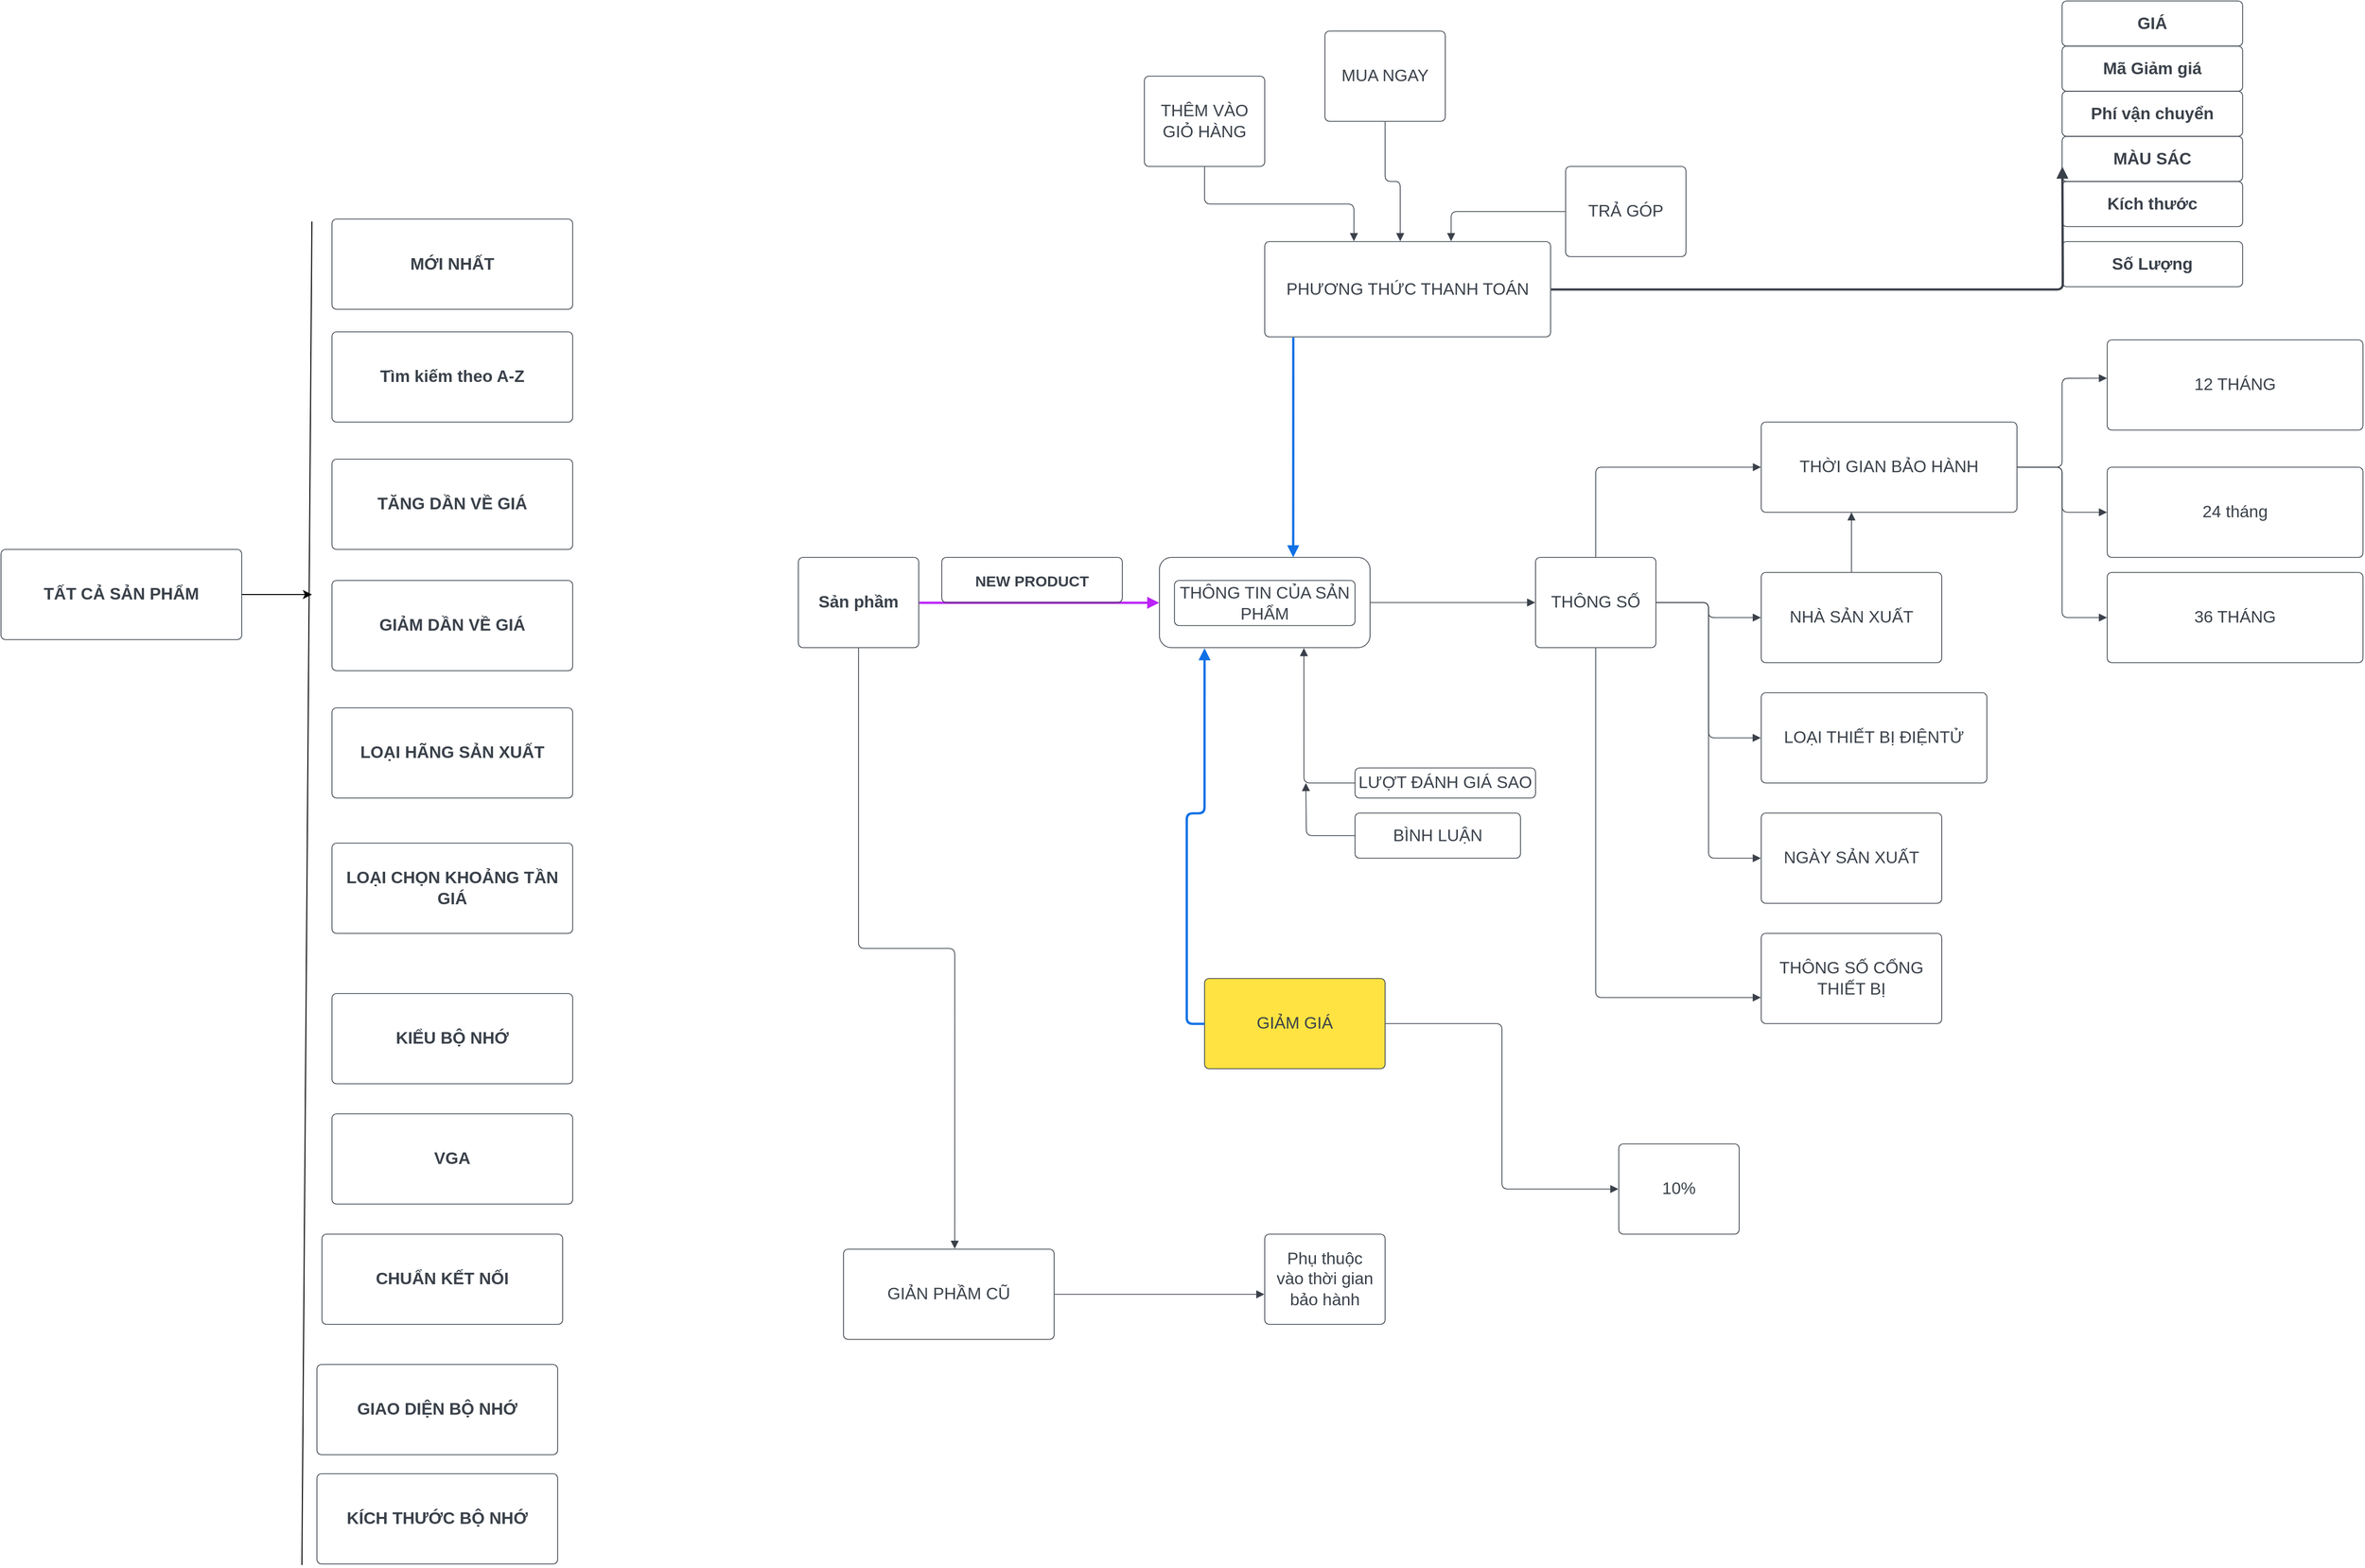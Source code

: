 <mxfile version="22.1.18" type="github">
  <diagram name="Trang-1" id="MmmzZIuUXuu7YskHqRJC">
    <mxGraphModel dx="2848" dy="1842" grid="1" gridSize="10" guides="1" tooltips="1" connect="1" arrows="1" fold="1" page="1" pageScale="1" pageWidth="827" pageHeight="1169" math="0" shadow="0">
      <root>
        <mxCell id="0" />
        <mxCell id="1" parent="0" />
        <mxCell id="G42wsVOKRgPWBoChznM7-1" value="Sản phầm " style="html=1;overflow=block;blockSpacing=1;whiteSpace=wrap;fontSize=16.7;fontColor=#3a414a;fontStyle=1;spacing=9;strokeColor=#3a414a;strokeOpacity=100;rounded=1;absoluteArcSize=1;arcSize=9;strokeWidth=0.8;lucidId=F.N5ltcEeY15;" vertex="1" parent="1">
          <mxGeometry x="-165" y="165" width="120" height="90" as="geometry" />
        </mxCell>
        <mxCell id="G42wsVOKRgPWBoChznM7-2" value="GIÁ" style="html=1;overflow=block;blockSpacing=1;whiteSpace=wrap;fontSize=16.7;fontColor=#3a414a;fontStyle=1;spacing=0;strokeColor=#3a414a;strokeOpacity=100;rounded=1;absoluteArcSize=1;arcSize=9;strokeWidth=0.8;fillColor=none;lucidId=t~N51EXIWfVv;" vertex="1" parent="1">
          <mxGeometry x="1095" y="-390" width="180" height="45" as="geometry" />
        </mxCell>
        <mxCell id="G42wsVOKRgPWBoChznM7-3" value="Mã Giảm giá" style="html=1;overflow=block;blockSpacing=1;whiteSpace=wrap;fontSize=16.7;fontColor=#3a414a;fontStyle=1;spacing=0;strokeColor=#3a414a;strokeOpacity=100;rounded=1;absoluteArcSize=1;arcSize=9;strokeWidth=0.8;fillColor=none;lucidId=H~N5eqtUuwN-;" vertex="1" parent="1">
          <mxGeometry x="1095" y="-345" width="180" height="45" as="geometry" />
        </mxCell>
        <mxCell id="G42wsVOKRgPWBoChznM7-4" value="Phí vận chuyển" style="html=1;overflow=block;blockSpacing=1;whiteSpace=wrap;fontSize=16.7;fontColor=#3a414a;fontStyle=1;spacing=0;strokeColor=#3a414a;strokeOpacity=100;rounded=1;absoluteArcSize=1;arcSize=9;strokeWidth=0.8;fillColor=none;lucidId=laO5GrrD3Fbe;" vertex="1" parent="1">
          <mxGeometry x="1095" y="-300" width="180" height="45" as="geometry" />
        </mxCell>
        <mxCell id="G42wsVOKRgPWBoChznM7-5" value="MÀU SÁC" style="html=1;overflow=block;blockSpacing=1;whiteSpace=wrap;fontSize=16.7;fontColor=#3a414a;fontStyle=1;spacing=0;strokeColor=#3a414a;strokeOpacity=100;rounded=1;absoluteArcSize=1;arcSize=9;strokeWidth=0.8;fillColor=none;lucidId=abO5jecZ3dn8;" vertex="1" parent="1">
          <mxGeometry x="1095" y="-255" width="180" height="45" as="geometry" />
        </mxCell>
        <mxCell id="G42wsVOKRgPWBoChznM7-6" value="Kích thước" style="html=1;overflow=block;blockSpacing=1;whiteSpace=wrap;fontSize=16.7;fontColor=#3a414a;fontStyle=1;spacing=0;strokeColor=#3a414a;strokeOpacity=100;rounded=1;absoluteArcSize=1;arcSize=9;strokeWidth=0.8;fillColor=none;lucidId=ObO5sFDSPw-3;" vertex="1" parent="1">
          <mxGeometry x="1095" y="-210" width="180" height="45" as="geometry" />
        </mxCell>
        <mxCell id="G42wsVOKRgPWBoChznM7-7" value="Số Lượng" style="html=1;overflow=block;blockSpacing=1;whiteSpace=wrap;fontSize=16.7;fontColor=#3a414a;fontStyle=1;spacing=0;strokeColor=#3a414a;strokeOpacity=100;rounded=1;absoluteArcSize=1;arcSize=9;strokeWidth=0.8;fillColor=none;lucidId=pcO5R1vDeerN;" vertex="1" parent="1">
          <mxGeometry x="1095" y="-150" width="180" height="45" as="geometry" />
        </mxCell>
        <mxCell id="G42wsVOKRgPWBoChznM7-8" value="" style="html=1;overflow=block;blockSpacing=1;whiteSpace=wrap;rounded=1;absoluteArcSize=1;arcSize=24;container=1;pointerEvents=0;collapsible=0;recursiveResize=0;fontSize=13;spacing=0;strokeColor=#3a414a;strokeOpacity=100;fillOpacity=0;fillColor=#000000;strokeWidth=0.8;lucidId=1dO5ZnuguXJF;" vertex="1" parent="1">
          <mxGeometry x="195" y="165" width="210" height="90" as="geometry" />
        </mxCell>
        <mxCell id="G42wsVOKRgPWBoChznM7-9" value="THÔNG TIN CỦA SẢN PHẨM " style="html=1;overflow=block;blockSpacing=1;whiteSpace=wrap;fontSize=16.7;fontColor=#3a414a;spacing=0;strokeColor=#3a414a;strokeOpacity=100;rounded=1;absoluteArcSize=1;arcSize=9;strokeWidth=0.8;fillColor=none;lucidId=ddO5sFIZJslE;" vertex="1" parent="G42wsVOKRgPWBoChznM7-8">
          <mxGeometry x="15" y="23" width="180" height="45" as="geometry" />
        </mxCell>
        <mxCell id="G42wsVOKRgPWBoChznM7-10" value="" style="html=1;jettySize=18;whiteSpace=wrap;fontSize=13;strokeColor=#ba23f6;strokeOpacity=100;strokeWidth=2.3;rounded=1;arcSize=12;edgeStyle=orthogonalEdgeStyle;startArrow=none;endArrow=block;endFill=1;exitX=1.003;exitY=0.5;exitPerimeter=0;entryX=-0.002;entryY=0.5;entryPerimeter=0;lucidId=ueO5m44-6Rg_;" edge="1" parent="1" source="G42wsVOKRgPWBoChznM7-1" target="G42wsVOKRgPWBoChznM7-8">
          <mxGeometry width="100" height="100" relative="1" as="geometry">
            <Array as="points" />
          </mxGeometry>
        </mxCell>
        <mxCell id="G42wsVOKRgPWBoChznM7-11" value="LƯỢT ĐÁNH GIÁ SAO " style="html=1;overflow=block;blockSpacing=1;whiteSpace=wrap;fontSize=16.7;fontColor=#3a414a;spacing=0;strokeColor=#3a414a;strokeOpacity=100;rounded=1;absoluteArcSize=1;arcSize=9;strokeWidth=0.8;fillColor=none;lucidId=MeO5oRLLRT7k;" vertex="1" parent="1">
          <mxGeometry x="390" y="375" width="180" height="30" as="geometry" />
        </mxCell>
        <mxCell id="G42wsVOKRgPWBoChznM7-12" value="" style="html=1;jettySize=18;whiteSpace=wrap;fontSize=13;strokeColor=#3a414a;strokeOpacity=100;strokeWidth=0.8;rounded=1;arcSize=12;edgeStyle=orthogonalEdgeStyle;startArrow=none;endArrow=block;endFill=1;exitX=0;exitY=0.5;exitPerimeter=0;entryX=0.686;entryY=1.004;entryPerimeter=0;lucidId=ffO510cknCt3;" edge="1" parent="1" source="G42wsVOKRgPWBoChznM7-11" target="G42wsVOKRgPWBoChznM7-8">
          <mxGeometry width="100" height="100" relative="1" as="geometry">
            <Array as="points">
              <mxPoint x="339" y="390" />
            </Array>
          </mxGeometry>
        </mxCell>
        <mxCell id="G42wsVOKRgPWBoChznM7-13" value="BÌNH LUẬN " style="html=1;overflow=block;blockSpacing=1;whiteSpace=wrap;fontSize=16.7;fontColor=#3a414a;spacing=0;strokeColor=#3a414a;strokeOpacity=100;rounded=1;absoluteArcSize=1;arcSize=9;strokeWidth=0.8;fillColor=none;lucidId=yfO5rZCk3MqH;" vertex="1" parent="1">
          <mxGeometry x="390" y="420" width="165" height="45" as="geometry" />
        </mxCell>
        <mxCell id="G42wsVOKRgPWBoChznM7-14" value="" style="html=1;jettySize=18;whiteSpace=wrap;fontSize=13;strokeColor=#3a414a;strokeOpacity=100;strokeWidth=0.8;rounded=1;arcSize=12;edgeStyle=orthogonalEdgeStyle;startArrow=none;endArrow=block;endFill=1;exitX=0;exitY=0.5;exitPerimeter=0;lucidId=VfO5k2b.BaTa;" edge="1" parent="1" source="G42wsVOKRgPWBoChznM7-13">
          <mxGeometry width="100" height="100" relative="1" as="geometry">
            <Array as="points" />
            <mxPoint x="341" y="390" as="targetPoint" />
          </mxGeometry>
        </mxCell>
        <mxCell id="G42wsVOKRgPWBoChznM7-15" value="PHƯƠNG THỨC  THANH TOÁN" style="html=1;overflow=block;blockSpacing=1;whiteSpace=wrap;fontSize=16.7;fontColor=#3a414a;spacing=9;strokeColor=#3a414a;strokeOpacity=100;rounded=1;absoluteArcSize=1;arcSize=9;strokeWidth=0.8;lucidId=xhO5o0tZXEey;" vertex="1" parent="1">
          <mxGeometry x="300" y="-150" width="285" height="95" as="geometry" />
        </mxCell>
        <mxCell id="G42wsVOKRgPWBoChznM7-16" value="TRẢ GÓP" style="html=1;overflow=block;blockSpacing=1;whiteSpace=wrap;fontSize=16.7;fontColor=#3a414a;spacing=9;strokeColor=#3a414a;strokeOpacity=100;rounded=1;absoluteArcSize=1;arcSize=9;strokeWidth=0.8;lucidId=VhO5sHiqhsto;" vertex="1" parent="1">
          <mxGeometry x="600" y="-225" width="120" height="90" as="geometry" />
        </mxCell>
        <mxCell id="G42wsVOKRgPWBoChznM7-17" value="" style="html=1;jettySize=18;whiteSpace=wrap;fontSize=13;strokeColor=#1071e5;strokeOpacity=100;strokeWidth=2.3;rounded=1;arcSize=12;edgeStyle=orthogonalEdgeStyle;startArrow=none;endArrow=block;endFill=1;exitX=0.099;exitY=1.004;exitPerimeter=0;entryX=0.634;entryY=-0.004;entryPerimeter=0;lucidId=fiO5uMmbPcEz;" edge="1" parent="1" source="G42wsVOKRgPWBoChznM7-15" target="G42wsVOKRgPWBoChznM7-8">
          <mxGeometry width="100" height="100" relative="1" as="geometry">
            <Array as="points" />
          </mxGeometry>
        </mxCell>
        <mxCell id="G42wsVOKRgPWBoChznM7-18" value="MUA NGAY " style="html=1;overflow=block;blockSpacing=1;whiteSpace=wrap;fontSize=16.7;fontColor=#3a414a;spacing=9;strokeColor=#3a414a;strokeOpacity=100;rounded=1;absoluteArcSize=1;arcSize=9;strokeWidth=0.8;lucidId=piO5.2V3FJyT;" vertex="1" parent="1">
          <mxGeometry x="360" y="-360" width="120" height="90" as="geometry" />
        </mxCell>
        <mxCell id="G42wsVOKRgPWBoChznM7-19" value="" style="html=1;jettySize=18;whiteSpace=wrap;fontSize=13;strokeColor=#3a414a;strokeOpacity=100;strokeWidth=0.8;rounded=1;arcSize=12;edgeStyle=orthogonalEdgeStyle;startArrow=none;endArrow=block;endFill=1;exitX=0.5;exitY=1.004;exitPerimeter=0;entryX=0.474;entryY=-0.004;entryPerimeter=0;lucidId=JiO5EZeBUFNw;" edge="1" parent="1" source="G42wsVOKRgPWBoChznM7-18" target="G42wsVOKRgPWBoChznM7-15">
          <mxGeometry width="100" height="100" relative="1" as="geometry">
            <Array as="points" />
          </mxGeometry>
        </mxCell>
        <mxCell id="G42wsVOKRgPWBoChznM7-20" value="" style="html=1;jettySize=18;whiteSpace=wrap;fontSize=13;strokeColor=#3a414a;strokeOpacity=100;strokeWidth=0.8;rounded=1;arcSize=12;edgeStyle=orthogonalEdgeStyle;startArrow=none;endArrow=block;endFill=1;exitX=-0.003;exitY=0.5;exitPerimeter=0;entryX=0.652;entryY=-0.004;entryPerimeter=0;lucidId=5iO5KK~Bbk-g;" edge="1" parent="1" source="G42wsVOKRgPWBoChznM7-16" target="G42wsVOKRgPWBoChznM7-15">
          <mxGeometry width="100" height="100" relative="1" as="geometry">
            <Array as="points" />
          </mxGeometry>
        </mxCell>
        <mxCell id="G42wsVOKRgPWBoChznM7-21" value="THÊM VÀO GIỎ HÀNG" style="html=1;overflow=block;blockSpacing=1;whiteSpace=wrap;fontSize=16.7;fontColor=#3a414a;spacing=9;strokeColor=#3a414a;strokeOpacity=100;rounded=1;absoluteArcSize=1;arcSize=9;strokeWidth=0.8;lucidId=8iO5TI0N_-Uh;" vertex="1" parent="1">
          <mxGeometry x="180" y="-315" width="120" height="90" as="geometry" />
        </mxCell>
        <mxCell id="G42wsVOKRgPWBoChznM7-22" value="" style="html=1;jettySize=18;whiteSpace=wrap;fontSize=13;strokeColor=#3a414a;strokeOpacity=100;strokeWidth=0.8;rounded=1;arcSize=12;edgeStyle=orthogonalEdgeStyle;startArrow=none;endArrow=block;endFill=1;exitX=0.5;exitY=1.004;exitPerimeter=0;entryX=0.312;entryY=-0.004;entryPerimeter=0;lucidId=ljO5_4eET3Eb;" edge="1" parent="1" source="G42wsVOKRgPWBoChznM7-21" target="G42wsVOKRgPWBoChznM7-15">
          <mxGeometry width="100" height="100" relative="1" as="geometry">
            <Array as="points" />
          </mxGeometry>
        </mxCell>
        <mxCell id="G42wsVOKRgPWBoChznM7-23" value="THÔNG SỐ" style="html=1;overflow=block;blockSpacing=1;whiteSpace=wrap;fontSize=16.7;fontColor=#3a414a;spacing=9;strokeColor=#3a414a;strokeOpacity=100;rounded=1;absoluteArcSize=1;arcSize=9;strokeWidth=0.8;lucidId=MjO5rGFUCGYo;" vertex="1" parent="1">
          <mxGeometry x="570" y="165" width="120" height="90" as="geometry" />
        </mxCell>
        <mxCell id="G42wsVOKRgPWBoChznM7-24" value="NHÀ SẢN XUẤT" style="html=1;overflow=block;blockSpacing=1;whiteSpace=wrap;fontSize=16.7;fontColor=#3a414a;spacing=9;strokeColor=#3a414a;strokeOpacity=100;rounded=1;absoluteArcSize=1;arcSize=9;strokeWidth=0.8;lucidId=7jO5J3plI676;" vertex="1" parent="1">
          <mxGeometry x="795" y="180" width="180" height="90" as="geometry" />
        </mxCell>
        <mxCell id="G42wsVOKRgPWBoChznM7-25" value="NGÀY SẢN XUẤT" style="html=1;overflow=block;blockSpacing=1;whiteSpace=wrap;fontSize=16.7;fontColor=#3a414a;spacing=9;strokeColor=#3a414a;strokeOpacity=100;rounded=1;absoluteArcSize=1;arcSize=9;strokeWidth=0.8;lucidId=kkO5Wc3MLKmm;" vertex="1" parent="1">
          <mxGeometry x="795" y="420" width="180" height="90" as="geometry" />
        </mxCell>
        <mxCell id="G42wsVOKRgPWBoChznM7-26" value="LOẠI THIẾT BỊ ĐIỆNTỬ" style="html=1;overflow=block;blockSpacing=1;whiteSpace=wrap;fontSize=16.7;fontColor=#3a414a;spacing=9;strokeColor=#3a414a;strokeOpacity=100;rounded=1;absoluteArcSize=1;arcSize=9;strokeWidth=0.8;lucidId=ykO5tFGt7K_K;" vertex="1" parent="1">
          <mxGeometry x="795" y="300" width="225" height="90" as="geometry" />
        </mxCell>
        <mxCell id="G42wsVOKRgPWBoChznM7-27" value="" style="html=1;jettySize=18;whiteSpace=wrap;fontSize=13;strokeColor=#3a414a;strokeOpacity=100;strokeWidth=0.8;rounded=1;arcSize=12;edgeStyle=orthogonalEdgeStyle;startArrow=none;endArrow=block;endFill=1;exitX=1.003;exitY=0.5;exitPerimeter=0;entryX=-0.002;entryY=0.5;entryPerimeter=0;lucidId=DlO5ayj0Fo.7;" edge="1" parent="1" source="G42wsVOKRgPWBoChznM7-23" target="G42wsVOKRgPWBoChznM7-25">
          <mxGeometry width="100" height="100" relative="1" as="geometry">
            <Array as="points" />
          </mxGeometry>
        </mxCell>
        <mxCell id="G42wsVOKRgPWBoChznM7-28" value="" style="html=1;jettySize=18;whiteSpace=wrap;fontSize=13;strokeColor=#3a414a;strokeOpacity=100;strokeWidth=0.8;rounded=1;arcSize=12;edgeStyle=orthogonalEdgeStyle;startArrow=none;endArrow=block;endFill=1;exitX=1.003;exitY=0.5;exitPerimeter=0;entryX=-0.002;entryY=0.5;entryPerimeter=0;lucidId=KlO5e.S35Tgh;" edge="1" parent="1" source="G42wsVOKRgPWBoChznM7-23" target="G42wsVOKRgPWBoChznM7-26">
          <mxGeometry width="100" height="100" relative="1" as="geometry">
            <Array as="points" />
          </mxGeometry>
        </mxCell>
        <mxCell id="G42wsVOKRgPWBoChznM7-29" value="" style="html=1;jettySize=18;whiteSpace=wrap;fontSize=13;strokeColor=#3a414a;strokeOpacity=100;strokeWidth=0.8;rounded=1;arcSize=12;edgeStyle=orthogonalEdgeStyle;startArrow=none;endArrow=block;endFill=1;exitX=1.003;exitY=0.5;exitPerimeter=0;entryX=-0.002;entryY=0.5;entryPerimeter=0;lucidId=MlO51eUDBbWl;" edge="1" parent="1" source="G42wsVOKRgPWBoChznM7-23" target="G42wsVOKRgPWBoChznM7-24">
          <mxGeometry width="100" height="100" relative="1" as="geometry">
            <Array as="points" />
          </mxGeometry>
        </mxCell>
        <mxCell id="G42wsVOKRgPWBoChznM7-30" value="THỜI GIAN BẢO HÀNH " style="html=1;overflow=block;blockSpacing=1;whiteSpace=wrap;fontSize=16.7;fontColor=#3a414a;spacing=9;strokeColor=#3a414a;strokeOpacity=100;rounded=1;absoluteArcSize=1;arcSize=9;strokeWidth=0.8;lucidId=9lO5Oiupm~x2;" vertex="1" parent="1">
          <mxGeometry x="795" y="30" width="255" height="90" as="geometry" />
        </mxCell>
        <mxCell id="G42wsVOKRgPWBoChznM7-31" value="12 THÁNG " style="html=1;overflow=block;blockSpacing=1;whiteSpace=wrap;fontSize=16.7;fontColor=#3a414a;spacing=9;strokeColor=#3a414a;strokeOpacity=100;rounded=1;absoluteArcSize=1;arcSize=9;strokeWidth=0.8;lucidId=wmO5tZsOzj.u;" vertex="1" parent="1">
          <mxGeometry x="1140" y="-52" width="255" height="90" as="geometry" />
        </mxCell>
        <mxCell id="G42wsVOKRgPWBoChznM7-32" value="24 tháng" style="html=1;overflow=block;blockSpacing=1;whiteSpace=wrap;fontSize=16.7;fontColor=#3a414a;spacing=9;strokeColor=#3a414a;strokeOpacity=100;rounded=1;absoluteArcSize=1;arcSize=9;strokeWidth=0.8;lucidId=JmO5hJ.SFiRZ;" vertex="1" parent="1">
          <mxGeometry x="1140" y="75" width="255" height="90" as="geometry" />
        </mxCell>
        <mxCell id="G42wsVOKRgPWBoChznM7-33" value="36 THÁNG" style="html=1;overflow=block;blockSpacing=1;whiteSpace=wrap;fontSize=16.7;fontColor=#3a414a;spacing=9;strokeColor=#3a414a;strokeOpacity=100;rounded=1;absoluteArcSize=1;arcSize=9;strokeWidth=0.8;lucidId=WmO5G08tkA8-;" vertex="1" parent="1">
          <mxGeometry x="1140" y="180" width="255" height="90" as="geometry" />
        </mxCell>
        <mxCell id="G42wsVOKRgPWBoChznM7-34" value="" style="html=1;jettySize=18;whiteSpace=wrap;fontSize=13;strokeColor=#3a414a;strokeOpacity=100;strokeWidth=0.8;rounded=1;arcSize=12;edgeStyle=orthogonalEdgeStyle;startArrow=none;endArrow=block;endFill=1;exitX=1.001;exitY=0.5;exitPerimeter=0;entryX=-0.001;entryY=0.425;entryPerimeter=0;lucidId=-mO5Povsstbc;" edge="1" parent="1" source="G42wsVOKRgPWBoChznM7-30" target="G42wsVOKRgPWBoChznM7-31">
          <mxGeometry width="100" height="100" relative="1" as="geometry">
            <Array as="points" />
          </mxGeometry>
        </mxCell>
        <mxCell id="G42wsVOKRgPWBoChznM7-35" value="" style="html=1;jettySize=18;whiteSpace=wrap;fontSize=13;strokeColor=#3a414a;strokeOpacity=100;strokeWidth=0.8;rounded=1;arcSize=12;edgeStyle=orthogonalEdgeStyle;startArrow=none;endArrow=block;endFill=1;exitX=1.001;exitY=0.5;exitPerimeter=0;entryX=-0.001;entryY=0.5;entryPerimeter=0;lucidId=~mO5cvMBbtin;" edge="1" parent="1" source="G42wsVOKRgPWBoChznM7-30" target="G42wsVOKRgPWBoChznM7-32">
          <mxGeometry width="100" height="100" relative="1" as="geometry">
            <Array as="points" />
          </mxGeometry>
        </mxCell>
        <mxCell id="G42wsVOKRgPWBoChznM7-36" value="" style="html=1;jettySize=18;whiteSpace=wrap;fontSize=13;strokeColor=#3a414a;strokeOpacity=100;strokeWidth=0.8;rounded=1;arcSize=12;edgeStyle=orthogonalEdgeStyle;startArrow=none;endArrow=block;endFill=1;exitX=1.001;exitY=0.5;exitPerimeter=0;entryX=-0.001;entryY=0.5;entryPerimeter=0;lucidId=dnO5prEoPVDt;" edge="1" parent="1" source="G42wsVOKRgPWBoChznM7-30" target="G42wsVOKRgPWBoChznM7-33">
          <mxGeometry width="100" height="100" relative="1" as="geometry">
            <Array as="points" />
          </mxGeometry>
        </mxCell>
        <mxCell id="G42wsVOKRgPWBoChznM7-37" value="" style="html=1;jettySize=18;whiteSpace=wrap;fontSize=13;strokeColor=#3a414a;strokeOpacity=100;strokeWidth=0.8;rounded=1;arcSize=12;edgeStyle=orthogonalEdgeStyle;startArrow=none;endArrow=block;endFill=1;exitX=0.5;exitY=-0.004;exitPerimeter=0;entryX=-0.001;entryY=0.5;entryPerimeter=0;lucidId=mnO5fQQq0Lsu;" edge="1" parent="1" source="G42wsVOKRgPWBoChznM7-23" target="G42wsVOKRgPWBoChznM7-30">
          <mxGeometry width="100" height="100" relative="1" as="geometry">
            <Array as="points" />
          </mxGeometry>
        </mxCell>
        <mxCell id="G42wsVOKRgPWBoChznM7-38" value="" style="html=1;jettySize=18;whiteSpace=wrap;fontSize=13;strokeColor=#3a414a;strokeOpacity=100;strokeWidth=0.8;rounded=1;arcSize=12;edgeStyle=orthogonalEdgeStyle;startArrow=none;endArrow=block;endFill=1;exitX=0.5;exitY=-0.004;exitPerimeter=0;lucidId=mnO5prgKZV~w;" edge="1" parent="1" source="G42wsVOKRgPWBoChznM7-24">
          <mxGeometry width="100" height="100" relative="1" as="geometry">
            <Array as="points" />
            <mxPoint x="885" y="120" as="targetPoint" />
          </mxGeometry>
        </mxCell>
        <mxCell id="G42wsVOKRgPWBoChznM7-39" value="" style="html=1;jettySize=18;whiteSpace=wrap;fontSize=13;strokeColor=#3a414a;strokeOpacity=100;strokeWidth=0.8;rounded=1;arcSize=12;edgeStyle=orthogonalEdgeStyle;startArrow=none;endArrow=block;endFill=1;exitX=1.002;exitY=0.5;exitPerimeter=0;entryX=-0.003;entryY=0.5;entryPerimeter=0;lucidId=unO5v9AN_mGZ;" edge="1" parent="1" source="G42wsVOKRgPWBoChznM7-8" target="G42wsVOKRgPWBoChznM7-23">
          <mxGeometry width="100" height="100" relative="1" as="geometry">
            <Array as="points" />
          </mxGeometry>
        </mxCell>
        <mxCell id="G42wsVOKRgPWBoChznM7-40" value="NEW PRODUCT" style="html=1;overflow=block;blockSpacing=1;whiteSpace=wrap;fontSize=15;fontColor=#3a414a;fontStyle=1;spacing=0;strokeColor=#3a414a;strokeOpacity=100;rounded=1;absoluteArcSize=1;arcSize=9;strokeWidth=0.8;fillColor=none;lucidId=InO5n9d98OaQ;" vertex="1" parent="1">
          <mxGeometry x="-22" y="165" width="180" height="45" as="geometry" />
        </mxCell>
        <mxCell id="G42wsVOKRgPWBoChznM7-41" value="" style="html=1;jettySize=18;whiteSpace=wrap;fontSize=13;strokeColor=#3a414a;strokeOpacity=100;strokeWidth=0.8;rounded=1;arcSize=12;edgeStyle=orthogonalEdgeStyle;startArrow=none;endArrow=block;endFill=1;exitX=0.5;exitY=1.004;exitPerimeter=0;entryX=-0.002;entryY=0.711;entryPerimeter=0;lucidId=moO5DMyNIaR_;" edge="1" parent="1" source="G42wsVOKRgPWBoChznM7-23" target="G42wsVOKRgPWBoChznM7-42">
          <mxGeometry width="100" height="100" relative="1" as="geometry">
            <Array as="points" />
          </mxGeometry>
        </mxCell>
        <mxCell id="G42wsVOKRgPWBoChznM7-42" value="THÔNG SỐ CỔNG THIẾT BỊ" style="html=1;overflow=block;blockSpacing=1;whiteSpace=wrap;fontSize=16.7;fontColor=#3a414a;spacing=9;strokeColor=#3a414a;strokeOpacity=100;rounded=1;absoluteArcSize=1;arcSize=9;strokeWidth=0.8;lucidId=qoO5DHusa-O_;" vertex="1" parent="1">
          <mxGeometry x="795" y="540" width="180" height="90" as="geometry" />
        </mxCell>
        <mxCell id="G42wsVOKRgPWBoChznM7-43" value="GIẢM GIÁ" style="html=1;overflow=block;blockSpacing=1;whiteSpace=wrap;fontSize=16.7;fontColor=#3a414a;spacing=9;strokeColor=#3a414a;strokeOpacity=100;fillOpacity=100;rounded=1;absoluteArcSize=1;arcSize=9;fillColor=#ffe342;strokeWidth=0.8;lucidId=5oO5PaWxTsL1;" vertex="1" parent="1">
          <mxGeometry x="240" y="585" width="180" height="90" as="geometry" />
        </mxCell>
        <mxCell id="G42wsVOKRgPWBoChznM7-44" value="" style="html=1;jettySize=18;whiteSpace=wrap;fontSize=13;strokeColor=#1071e5;strokeOpacity=100;strokeWidth=2.3;rounded=1;arcSize=12;edgeStyle=orthogonalEdgeStyle;startArrow=none;endArrow=block;endFill=1;exitX=-0.002;exitY=0.5;exitPerimeter=0;entryX=0.213;entryY=1.004;entryPerimeter=0;lucidId=ipO5szjakRkI;" edge="1" parent="1" source="G42wsVOKRgPWBoChznM7-43" target="G42wsVOKRgPWBoChznM7-8">
          <mxGeometry width="100" height="100" relative="1" as="geometry">
            <Array as="points" />
          </mxGeometry>
        </mxCell>
        <mxCell id="G42wsVOKRgPWBoChznM7-45" value="" style="html=1;jettySize=18;whiteSpace=wrap;fontSize=13;strokeColor=#3a414a;strokeOpacity=100;strokeWidth=0.8;rounded=1;arcSize=12;edgeStyle=orthogonalEdgeStyle;startArrow=none;endArrow=block;endFill=1;exitX=0.5;exitY=1.004;exitPerimeter=0;entryX=0.528;entryY=-0.004;entryPerimeter=0;lucidId=hqO5Ha0thg4x;" edge="1" parent="1" source="G42wsVOKRgPWBoChznM7-1" target="G42wsVOKRgPWBoChznM7-46">
          <mxGeometry width="100" height="100" relative="1" as="geometry">
            <Array as="points" />
          </mxGeometry>
        </mxCell>
        <mxCell id="G42wsVOKRgPWBoChznM7-46" value="GIẢN PHẦM CŨ " style="html=1;overflow=block;blockSpacing=1;whiteSpace=wrap;fontSize=16.7;fontColor=#3a414a;spacing=9;strokeColor=#3a414a;strokeOpacity=100;rounded=1;absoluteArcSize=1;arcSize=9;strokeWidth=0.8;lucidId=sqO5W5CMZXmU;" vertex="1" parent="1">
          <mxGeometry x="-120" y="855" width="210" height="90" as="geometry" />
        </mxCell>
        <mxCell id="G42wsVOKRgPWBoChznM7-47" value="Phụ thuộc vào thời gian bảo hành" style="html=1;overflow=block;blockSpacing=1;whiteSpace=wrap;fontSize=16.7;fontColor=#3a414a;spacing=9;strokeColor=#3a414a;strokeOpacity=100;rounded=1;absoluteArcSize=1;arcSize=9;strokeWidth=0.8;lucidId=krO5ox.iI4hU;" vertex="1" parent="1">
          <mxGeometry x="300" y="840" width="120" height="90" as="geometry" />
        </mxCell>
        <mxCell id="G42wsVOKRgPWBoChznM7-48" value="" style="html=1;jettySize=18;whiteSpace=wrap;fontSize=13;strokeColor=#3a414a;strokeOpacity=100;strokeWidth=0.8;rounded=1;arcSize=12;edgeStyle=orthogonalEdgeStyle;startArrow=none;endArrow=block;endFill=1;exitX=1.002;exitY=0.5;exitPerimeter=0;entryX=-0.003;entryY=0.667;entryPerimeter=0;lucidId=JrO5p7C7X7ob;" edge="1" parent="1" source="G42wsVOKRgPWBoChznM7-46" target="G42wsVOKRgPWBoChznM7-47">
          <mxGeometry width="100" height="100" relative="1" as="geometry">
            <Array as="points" />
          </mxGeometry>
        </mxCell>
        <mxCell id="G42wsVOKRgPWBoChznM7-49" value="" style="html=1;jettySize=18;whiteSpace=wrap;fontSize=13;strokeColor=#3a414a;strokeOpacity=100;strokeWidth=0.8;rounded=1;arcSize=12;edgeStyle=orthogonalEdgeStyle;startArrow=none;endArrow=block;endFill=1;exitX=1.002;exitY=0.5;exitPerimeter=0;entryX=-0.003;entryY=0.5;entryPerimeter=0;lucidId=csO5ZCXnV-Lu;" edge="1" parent="1" source="G42wsVOKRgPWBoChznM7-43" target="G42wsVOKRgPWBoChznM7-50">
          <mxGeometry width="100" height="100" relative="1" as="geometry">
            <Array as="points" />
          </mxGeometry>
        </mxCell>
        <mxCell id="G42wsVOKRgPWBoChznM7-50" value="10%" style="html=1;overflow=block;blockSpacing=1;whiteSpace=wrap;fontSize=16.7;fontColor=#3a414a;spacing=9;strokeColor=#3a414a;strokeOpacity=100;rounded=1;absoluteArcSize=1;arcSize=9;strokeWidth=0.8;lucidId=dsO5wetF1O0N;" vertex="1" parent="1">
          <mxGeometry x="653" y="750" width="120" height="90" as="geometry" />
        </mxCell>
        <mxCell id="G42wsVOKRgPWBoChznM7-51" value="" style="html=1;jettySize=18;whiteSpace=wrap;fontSize=13;strokeColor=#3a414a;strokeOpacity=100;strokeWidth=2.3;rounded=1;arcSize=12;edgeStyle=orthogonalEdgeStyle;startArrow=none;endArrow=block;endFill=1;exitX=1.001;exitY=0.5;exitPerimeter=0;lucidId=HtO5akxbhFdy;" edge="1" parent="1" source="G42wsVOKRgPWBoChznM7-15">
          <mxGeometry width="100" height="100" relative="1" as="geometry">
            <Array as="points" />
            <mxPoint x="1095" y="-225" as="targetPoint" />
          </mxGeometry>
        </mxCell>
        <mxCell id="G42wsVOKRgPWBoChznM7-63" style="edgeStyle=orthogonalEdgeStyle;rounded=0;orthogonalLoop=1;jettySize=auto;html=1;" edge="1" parent="1" source="G42wsVOKRgPWBoChznM7-52">
          <mxGeometry relative="1" as="geometry">
            <mxPoint x="-650" y="202" as="targetPoint" />
          </mxGeometry>
        </mxCell>
        <mxCell id="G42wsVOKRgPWBoChznM7-52" value="TẤT CẢ SẢN PHẨM" style="html=1;overflow=block;blockSpacing=1;whiteSpace=wrap;fontSize=16.7;fontColor=#3a414a;fontStyle=1;spacing=9;strokeColor=#3a414a;strokeOpacity=100;rounded=1;absoluteArcSize=1;arcSize=9;strokeWidth=0.8;lucidId=MuO50S640_T-;" vertex="1" parent="1">
          <mxGeometry x="-960" y="157" width="240" height="90" as="geometry" />
        </mxCell>
        <mxCell id="G42wsVOKRgPWBoChznM7-53" value="Tìm kiếm theo A-Z" style="html=1;overflow=block;blockSpacing=1;whiteSpace=wrap;fontSize=16.7;fontColor=#3a414a;fontStyle=1;spacing=9;strokeColor=#3a414a;strokeOpacity=100;rounded=1;absoluteArcSize=1;arcSize=9;strokeWidth=0.8;lucidId=9uO54MdC6yYz;" vertex="1" parent="1">
          <mxGeometry x="-630" y="-60" width="240" height="90" as="geometry" />
        </mxCell>
        <mxCell id="G42wsVOKRgPWBoChznM7-54" value="TĂNG DẦN VỀ GIÁ" style="html=1;overflow=block;blockSpacing=1;whiteSpace=wrap;fontSize=16.7;fontColor=#3a414a;fontStyle=1;spacing=9;strokeColor=#3a414a;strokeOpacity=100;rounded=1;absoluteArcSize=1;arcSize=9;strokeWidth=0.8;lucidId=KvO5k_Yx3rWF;" vertex="1" parent="1">
          <mxGeometry x="-630" y="67" width="240" height="90" as="geometry" />
        </mxCell>
        <mxCell id="G42wsVOKRgPWBoChznM7-55" value="GIẢM DẦN VỀ GIÁ" style="html=1;overflow=block;blockSpacing=1;whiteSpace=wrap;fontSize=16.7;fontColor=#3a414a;fontStyle=1;spacing=9;strokeColor=#3a414a;strokeOpacity=100;rounded=1;absoluteArcSize=1;arcSize=9;strokeWidth=0.8;lucidId=.vO5.SrrDJhY;" vertex="1" parent="1">
          <mxGeometry x="-630" y="188" width="240" height="90" as="geometry" />
        </mxCell>
        <mxCell id="G42wsVOKRgPWBoChznM7-56" value="LOẠI HÃNG SẢN XUẤT" style="html=1;overflow=block;blockSpacing=1;whiteSpace=wrap;fontSize=16.7;fontColor=#3a414a;fontStyle=1;spacing=9;strokeColor=#3a414a;strokeOpacity=100;rounded=1;absoluteArcSize=1;arcSize=9;strokeWidth=0.8;lucidId=FwO57Fe8O3bL;" vertex="1" parent="1">
          <mxGeometry x="-630" y="315" width="240" height="90" as="geometry" />
        </mxCell>
        <mxCell id="G42wsVOKRgPWBoChznM7-57" value="LOẠI CHỌN KHOẢNG TẦN GIÁ" style="html=1;overflow=block;blockSpacing=1;whiteSpace=wrap;fontSize=16.7;fontColor=#3a414a;fontStyle=1;spacing=9;strokeColor=#3a414a;strokeOpacity=100;rounded=1;absoluteArcSize=1;arcSize=9;strokeWidth=0.8;lucidId=axO5UOcBvjLs;" vertex="1" parent="1">
          <mxGeometry x="-630" y="450" width="240" height="90" as="geometry" />
        </mxCell>
        <mxCell id="G42wsVOKRgPWBoChznM7-58" value="KIỂU BỘ NHỚ " style="html=1;overflow=block;blockSpacing=1;whiteSpace=wrap;fontSize=16.7;fontColor=#3a414a;fontStyle=1;spacing=9;strokeColor=#3a414a;strokeOpacity=100;rounded=1;absoluteArcSize=1;arcSize=9;strokeWidth=0.8;lucidId=PxO543W89bzX;" vertex="1" parent="1">
          <mxGeometry x="-630" y="600" width="240" height="90" as="geometry" />
        </mxCell>
        <mxCell id="G42wsVOKRgPWBoChznM7-59" value="VGA" style="html=1;overflow=block;blockSpacing=1;whiteSpace=wrap;fontSize=16.7;fontColor=#3a414a;fontStyle=1;spacing=9;strokeColor=#3a414a;strokeOpacity=100;rounded=1;absoluteArcSize=1;arcSize=9;strokeWidth=0.8;lucidId=PxO543W89bzX;" vertex="1" parent="1">
          <mxGeometry x="-630" y="720" width="240" height="90" as="geometry" />
        </mxCell>
        <mxCell id="G42wsVOKRgPWBoChznM7-60" value="CHUẨN KẾT NỐI" style="html=1;overflow=block;blockSpacing=1;whiteSpace=wrap;fontSize=16.7;fontColor=#3a414a;fontStyle=1;spacing=9;strokeColor=#3a414a;strokeOpacity=100;rounded=1;absoluteArcSize=1;arcSize=9;strokeWidth=0.8;lucidId=PxO543W89bzX;" vertex="1" parent="1">
          <mxGeometry x="-640" y="840" width="240" height="90" as="geometry" />
        </mxCell>
        <mxCell id="G42wsVOKRgPWBoChznM7-61" value="GIAO DIỆN BỘ NHỚ" style="html=1;overflow=block;blockSpacing=1;whiteSpace=wrap;fontSize=16.7;fontColor=#3a414a;fontStyle=1;spacing=9;strokeColor=#3a414a;strokeOpacity=100;rounded=1;absoluteArcSize=1;arcSize=9;strokeWidth=0.8;lucidId=PxO543W89bzX;" vertex="1" parent="1">
          <mxGeometry x="-645" y="970" width="240" height="90" as="geometry" />
        </mxCell>
        <mxCell id="G42wsVOKRgPWBoChznM7-64" value="" style="endArrow=none;html=1;rounded=0;" edge="1" parent="1">
          <mxGeometry width="50" height="50" relative="1" as="geometry">
            <mxPoint x="-660" y="1170" as="sourcePoint" />
            <mxPoint x="-650" y="-170" as="targetPoint" />
          </mxGeometry>
        </mxCell>
        <mxCell id="G42wsVOKRgPWBoChznM7-65" value="KÍCH THƯỚC BỘ NHỚ" style="html=1;overflow=block;blockSpacing=1;whiteSpace=wrap;fontSize=16.7;fontColor=#3a414a;fontStyle=1;spacing=9;strokeColor=#3a414a;strokeOpacity=100;rounded=1;absoluteArcSize=1;arcSize=9;strokeWidth=0.8;lucidId=PxO543W89bzX;" vertex="1" parent="1">
          <mxGeometry x="-645" y="1079" width="240" height="90" as="geometry" />
        </mxCell>
        <mxCell id="G42wsVOKRgPWBoChznM7-66" value="MỚI NHẤT" style="html=1;overflow=block;blockSpacing=1;whiteSpace=wrap;fontSize=16.7;fontColor=#3a414a;fontStyle=1;spacing=9;strokeColor=#3a414a;strokeOpacity=100;rounded=1;absoluteArcSize=1;arcSize=9;strokeWidth=0.8;lucidId=9uO54MdC6yYz;" vertex="1" parent="1">
          <mxGeometry x="-630" y="-172.5" width="240" height="90" as="geometry" />
        </mxCell>
      </root>
    </mxGraphModel>
  </diagram>
</mxfile>
